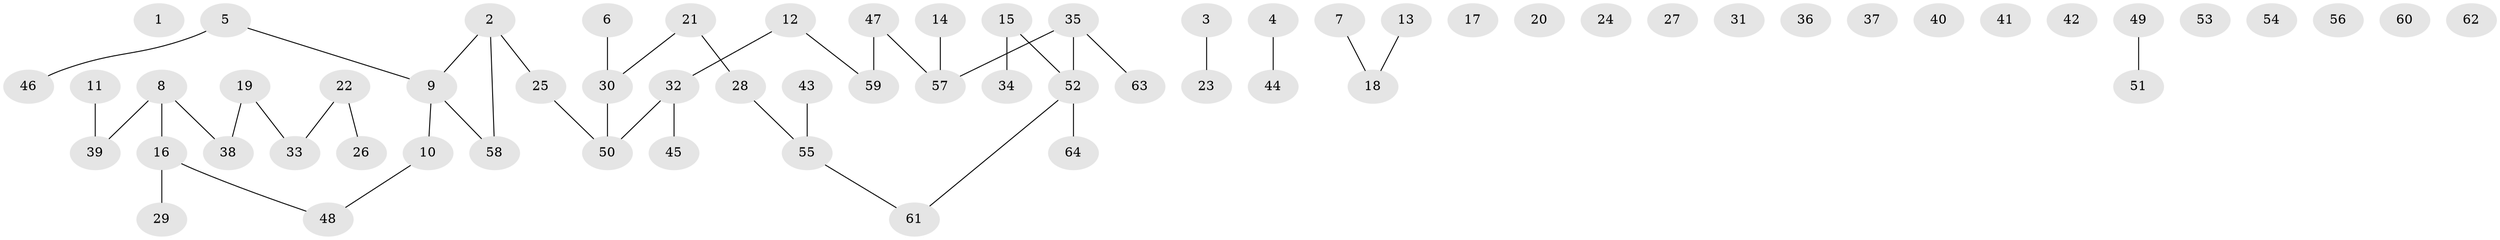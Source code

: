 // coarse degree distribution, {0: 0.375, 4: 0.0625, 1: 0.3333333333333333, 3: 0.125, 2: 0.10416666666666667}
// Generated by graph-tools (version 1.1) at 2025/41/03/06/25 10:41:21]
// undirected, 64 vertices, 45 edges
graph export_dot {
graph [start="1"]
  node [color=gray90,style=filled];
  1;
  2;
  3;
  4;
  5;
  6;
  7;
  8;
  9;
  10;
  11;
  12;
  13;
  14;
  15;
  16;
  17;
  18;
  19;
  20;
  21;
  22;
  23;
  24;
  25;
  26;
  27;
  28;
  29;
  30;
  31;
  32;
  33;
  34;
  35;
  36;
  37;
  38;
  39;
  40;
  41;
  42;
  43;
  44;
  45;
  46;
  47;
  48;
  49;
  50;
  51;
  52;
  53;
  54;
  55;
  56;
  57;
  58;
  59;
  60;
  61;
  62;
  63;
  64;
  2 -- 9;
  2 -- 25;
  2 -- 58;
  3 -- 23;
  4 -- 44;
  5 -- 9;
  5 -- 46;
  6 -- 30;
  7 -- 18;
  8 -- 16;
  8 -- 38;
  8 -- 39;
  9 -- 10;
  9 -- 58;
  10 -- 48;
  11 -- 39;
  12 -- 32;
  12 -- 59;
  13 -- 18;
  14 -- 57;
  15 -- 34;
  15 -- 52;
  16 -- 29;
  16 -- 48;
  19 -- 33;
  19 -- 38;
  21 -- 28;
  21 -- 30;
  22 -- 26;
  22 -- 33;
  25 -- 50;
  28 -- 55;
  30 -- 50;
  32 -- 45;
  32 -- 50;
  35 -- 52;
  35 -- 57;
  35 -- 63;
  43 -- 55;
  47 -- 57;
  47 -- 59;
  49 -- 51;
  52 -- 61;
  52 -- 64;
  55 -- 61;
}
